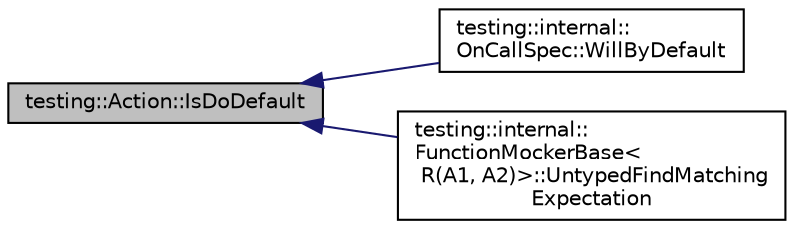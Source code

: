 digraph "testing::Action::IsDoDefault"
{
  edge [fontname="Helvetica",fontsize="10",labelfontname="Helvetica",labelfontsize="10"];
  node [fontname="Helvetica",fontsize="10",shape=record];
  rankdir="LR";
  Node11 [label="testing::Action::IsDoDefault",height=0.2,width=0.4,color="black", fillcolor="grey75", style="filled", fontcolor="black"];
  Node11 -> Node12 [dir="back",color="midnightblue",fontsize="10",style="solid",fontname="Helvetica"];
  Node12 [label="testing::internal::\lOnCallSpec::WillByDefault",height=0.2,width=0.4,color="black", fillcolor="white", style="filled",URL="$df/dd1/classtesting_1_1internal_1_1_on_call_spec.html#a1c6303bf46983f20f4d2a61752fa8663"];
  Node11 -> Node13 [dir="back",color="midnightblue",fontsize="10",style="solid",fontname="Helvetica"];
  Node13 [label="testing::internal::\lFunctionMockerBase\<\l R(A1, A2)\>::UntypedFindMatching\lExpectation",height=0.2,width=0.4,color="black", fillcolor="white", style="filled",URL="$da/de9/classtesting_1_1internal_1_1_function_mocker_base.html#aa200995eb89574f8042ba6897d6cb98f"];
}

